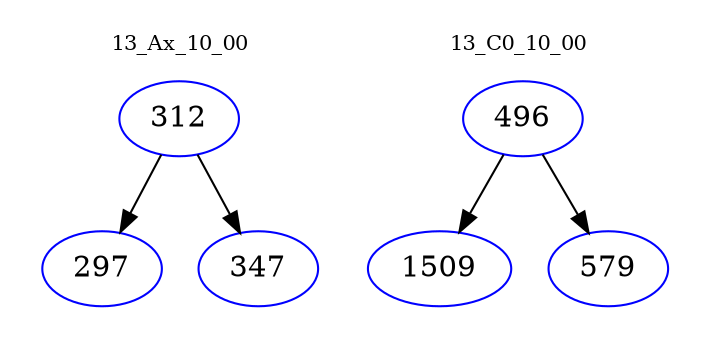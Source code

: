 digraph{
subgraph cluster_0 {
color = white
label = "13_Ax_10_00";
fontsize=10;
T0_312 [label="312", color="blue"]
T0_312 -> T0_297 [color="black"]
T0_297 [label="297", color="blue"]
T0_312 -> T0_347 [color="black"]
T0_347 [label="347", color="blue"]
}
subgraph cluster_1 {
color = white
label = "13_C0_10_00";
fontsize=10;
T1_496 [label="496", color="blue"]
T1_496 -> T1_1509 [color="black"]
T1_1509 [label="1509", color="blue"]
T1_496 -> T1_579 [color="black"]
T1_579 [label="579", color="blue"]
}
}
